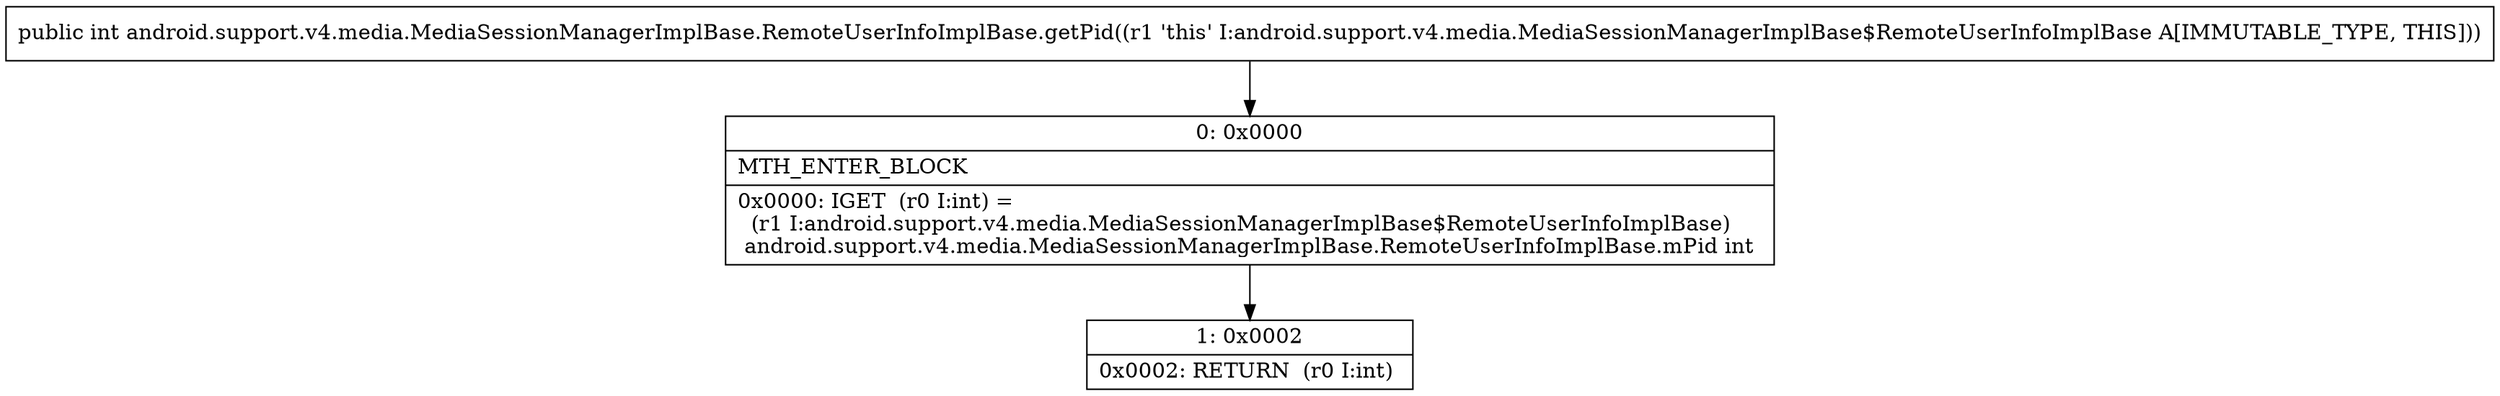 digraph "CFG forandroid.support.v4.media.MediaSessionManagerImplBase.RemoteUserInfoImplBase.getPid()I" {
Node_0 [shape=record,label="{0\:\ 0x0000|MTH_ENTER_BLOCK\l|0x0000: IGET  (r0 I:int) = \l  (r1 I:android.support.v4.media.MediaSessionManagerImplBase$RemoteUserInfoImplBase)\l android.support.v4.media.MediaSessionManagerImplBase.RemoteUserInfoImplBase.mPid int \l}"];
Node_1 [shape=record,label="{1\:\ 0x0002|0x0002: RETURN  (r0 I:int) \l}"];
MethodNode[shape=record,label="{public int android.support.v4.media.MediaSessionManagerImplBase.RemoteUserInfoImplBase.getPid((r1 'this' I:android.support.v4.media.MediaSessionManagerImplBase$RemoteUserInfoImplBase A[IMMUTABLE_TYPE, THIS])) }"];
MethodNode -> Node_0;
Node_0 -> Node_1;
}

